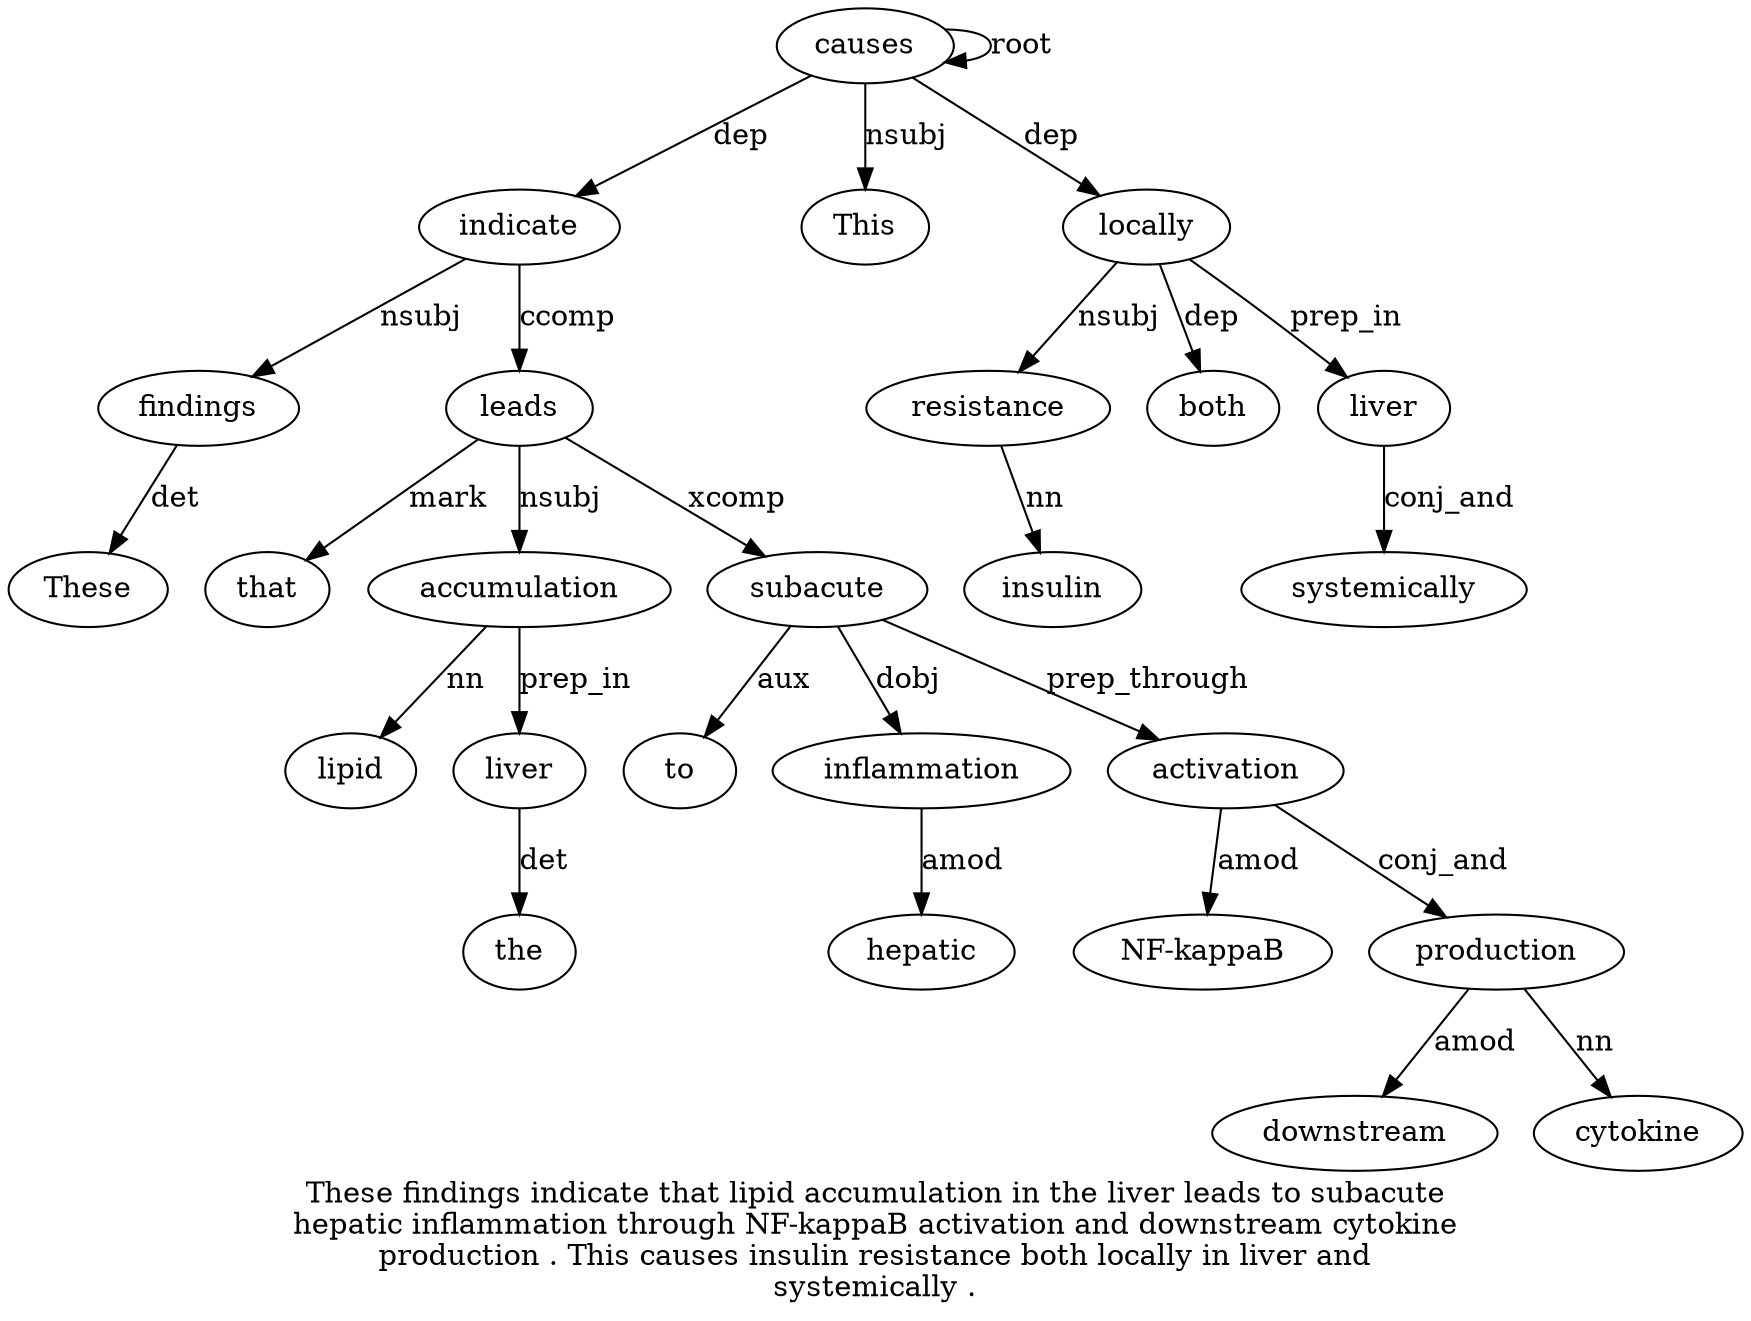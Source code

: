 digraph "These findings indicate that lipid accumulation in the liver leads to subacute hepatic inflammation through NF-kappaB activation and downstream cytokine production . This causes insulin resistance both locally in liver and systemically ." {
label="These findings indicate that lipid accumulation in the liver leads to subacute
hepatic inflammation through NF-kappaB activation and downstream cytokine
production . This causes insulin resistance both locally in liver and
systemically .";
findings2 [style=filled, fillcolor=white, label=findings];
These1 [style=filled, fillcolor=white, label=These];
findings2 -> These1  [label=det];
indicate3 [style=filled, fillcolor=white, label=indicate];
indicate3 -> findings2  [label=nsubj];
causes24 [style=filled, fillcolor=white, label=causes];
causes24 -> indicate3  [label=dep];
leads10 [style=filled, fillcolor=white, label=leads];
that4 [style=filled, fillcolor=white, label=that];
leads10 -> that4  [label=mark];
accumulation6 [style=filled, fillcolor=white, label=accumulation];
lipid5 [style=filled, fillcolor=white, label=lipid];
accumulation6 -> lipid5  [label=nn];
leads10 -> accumulation6  [label=nsubj];
liver9 [style=filled, fillcolor=white, label=liver];
the8 [style=filled, fillcolor=white, label=the];
liver9 -> the8  [label=det];
accumulation6 -> liver9  [label=prep_in];
indicate3 -> leads10  [label=ccomp];
subacute12 [style=filled, fillcolor=white, label=subacute];
to11 [style=filled, fillcolor=white, label=to];
subacute12 -> to11  [label=aux];
leads10 -> subacute12  [label=xcomp];
inflammation14 [style=filled, fillcolor=white, label=inflammation];
hepatic13 [style=filled, fillcolor=white, label=hepatic];
inflammation14 -> hepatic13  [label=amod];
subacute12 -> inflammation14  [label=dobj];
activation17 [style=filled, fillcolor=white, label=activation];
"NF-kappaB16" [style=filled, fillcolor=white, label="NF-kappaB"];
activation17 -> "NF-kappaB16"  [label=amod];
subacute12 -> activation17  [label=prep_through];
production21 [style=filled, fillcolor=white, label=production];
downstream19 [style=filled, fillcolor=white, label=downstream];
production21 -> downstream19  [label=amod];
cytokine20 [style=filled, fillcolor=white, label=cytokine];
production21 -> cytokine20  [label=nn];
activation17 -> production21  [label=conj_and];
This23 [style=filled, fillcolor=white, label=This];
causes24 -> This23  [label=nsubj];
causes24 -> causes24  [label=root];
resistance26 [style=filled, fillcolor=white, label=resistance];
insulin25 [style=filled, fillcolor=white, label=insulin];
resistance26 -> insulin25  [label=nn];
locally28 [style=filled, fillcolor=white, label=locally];
locally28 -> resistance26  [label=nsubj];
both27 [style=filled, fillcolor=white, label=both];
locally28 -> both27  [label=dep];
causes24 -> locally28  [label=dep];
liver30 [style=filled, fillcolor=white, label=liver];
locally28 -> liver30  [label=prep_in];
systemically32 [style=filled, fillcolor=white, label=systemically];
liver30 -> systemically32  [label=conj_and];
}
